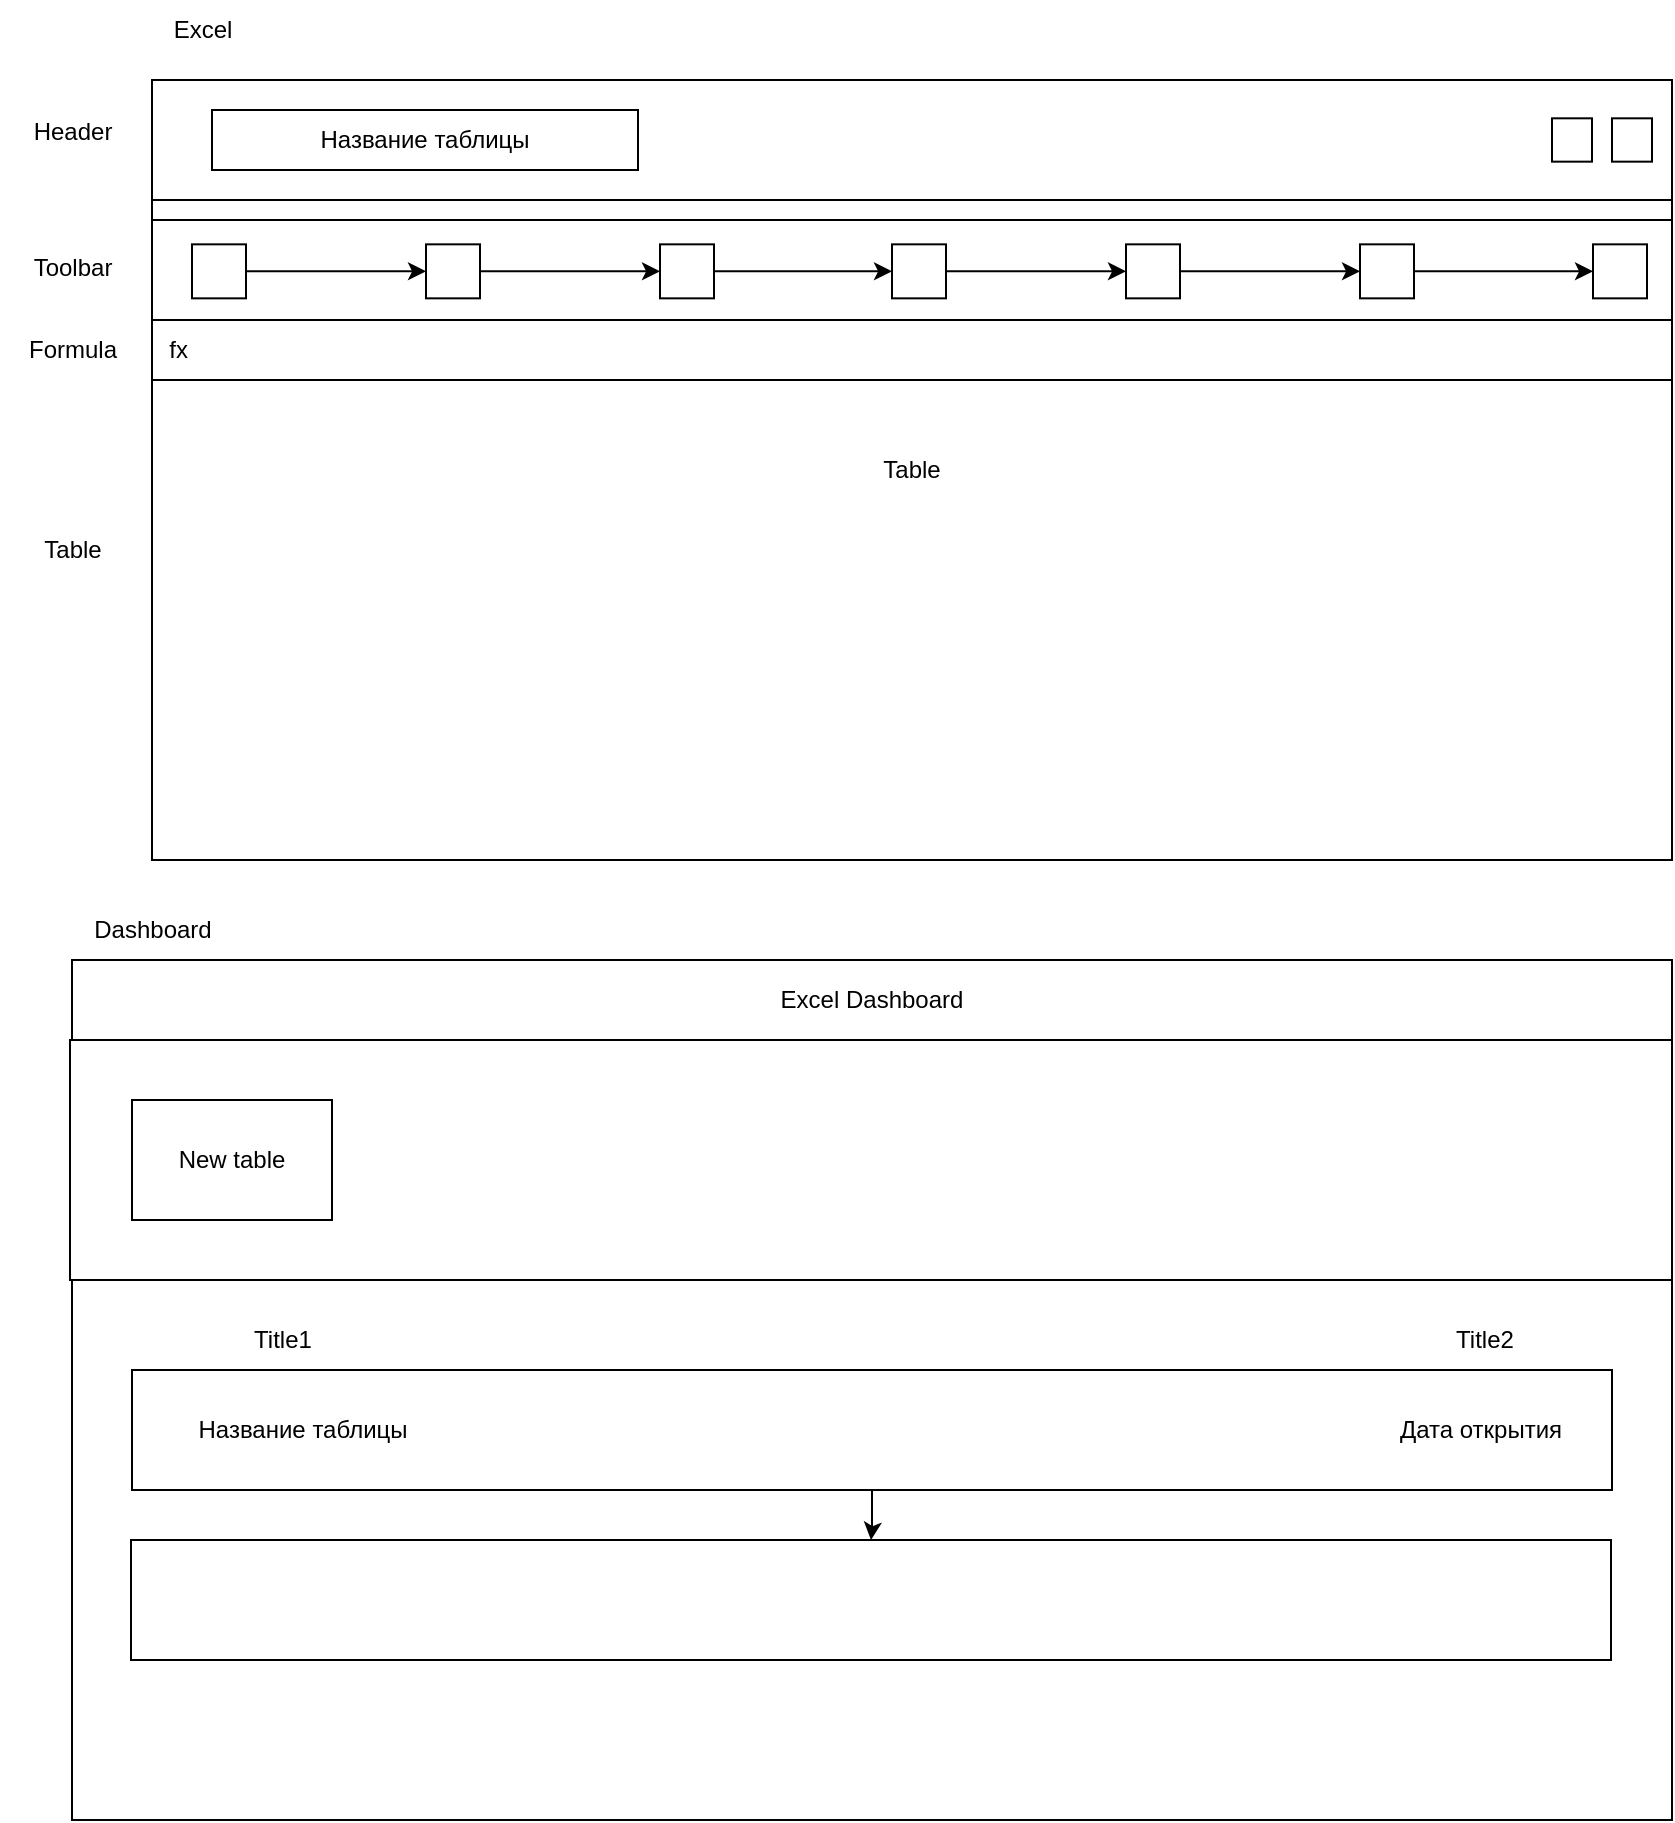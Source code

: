 <mxfile version="21.5.0" type="github">
  <diagram name="Page-1" id="3Yuv9yb2kM-hFNha4DaG">
    <mxGraphModel dx="1221" dy="761" grid="1" gridSize="10" guides="1" tooltips="1" connect="1" arrows="1" fold="1" page="1" pageScale="1" pageWidth="850" pageHeight="1100" math="0" shadow="0">
      <root>
        <mxCell id="0" />
        <mxCell id="1" parent="0" />
        <mxCell id="VOK1NFwAx-w3stOb5fsd-1" value="" style="rounded=0;whiteSpace=wrap;html=1;" vertex="1" parent="1">
          <mxGeometry x="360" y="370" width="120" height="60" as="geometry" />
        </mxCell>
        <mxCell id="VOK1NFwAx-w3stOb5fsd-2" value="Table" style="rounded=0;whiteSpace=wrap;html=1;" vertex="1" parent="1">
          <mxGeometry x="80" y="80" width="760" height="390" as="geometry" />
        </mxCell>
        <mxCell id="VOK1NFwAx-w3stOb5fsd-3" value="" style="rounded=0;whiteSpace=wrap;html=1;" vertex="1" parent="1">
          <mxGeometry x="80" y="80" width="760" height="60" as="geometry" />
        </mxCell>
        <mxCell id="VOK1NFwAx-w3stOb5fsd-4" value="&lt;div&gt;Excel&lt;/div&gt;" style="text;html=1;align=center;verticalAlign=middle;resizable=0;points=[];autosize=1;strokeColor=none;fillColor=none;" vertex="1" parent="1">
          <mxGeometry x="80" y="40" width="50" height="30" as="geometry" />
        </mxCell>
        <mxCell id="VOK1NFwAx-w3stOb5fsd-5" value="" style="rounded=0;whiteSpace=wrap;html=1;" vertex="1" parent="1">
          <mxGeometry x="810" y="99.16" width="20" height="21.67" as="geometry" />
        </mxCell>
        <mxCell id="VOK1NFwAx-w3stOb5fsd-6" value="Название таблицы" style="rounded=0;whiteSpace=wrap;html=1;" vertex="1" parent="1">
          <mxGeometry x="110" y="95" width="213" height="30" as="geometry" />
        </mxCell>
        <mxCell id="VOK1NFwAx-w3stOb5fsd-7" value="" style="rounded=0;whiteSpace=wrap;html=1;" vertex="1" parent="1">
          <mxGeometry x="780" y="99.16" width="20" height="21.67" as="geometry" />
        </mxCell>
        <mxCell id="VOK1NFwAx-w3stOb5fsd-9" value="" style="rounded=0;whiteSpace=wrap;html=1;" vertex="1" parent="1">
          <mxGeometry x="80" y="150" width="760" height="50" as="geometry" />
        </mxCell>
        <mxCell id="VOK1NFwAx-w3stOb5fsd-18" value="" style="edgeStyle=orthogonalEdgeStyle;rounded=0;orthogonalLoop=1;jettySize=auto;html=1;" edge="1" parent="1" source="VOK1NFwAx-w3stOb5fsd-15" target="VOK1NFwAx-w3stOb5fsd-17">
          <mxGeometry relative="1" as="geometry" />
        </mxCell>
        <mxCell id="VOK1NFwAx-w3stOb5fsd-15" value="" style="rounded=0;whiteSpace=wrap;html=1;" vertex="1" parent="1">
          <mxGeometry x="100" y="162.17" width="27" height="27" as="geometry" />
        </mxCell>
        <mxCell id="VOK1NFwAx-w3stOb5fsd-20" value="" style="edgeStyle=orthogonalEdgeStyle;rounded=0;orthogonalLoop=1;jettySize=auto;html=1;" edge="1" parent="1" source="VOK1NFwAx-w3stOb5fsd-17" target="VOK1NFwAx-w3stOb5fsd-19">
          <mxGeometry relative="1" as="geometry" />
        </mxCell>
        <mxCell id="VOK1NFwAx-w3stOb5fsd-17" value="" style="rounded=0;whiteSpace=wrap;html=1;" vertex="1" parent="1">
          <mxGeometry x="217" y="162.17" width="27" height="27" as="geometry" />
        </mxCell>
        <mxCell id="VOK1NFwAx-w3stOb5fsd-22" value="" style="edgeStyle=orthogonalEdgeStyle;rounded=0;orthogonalLoop=1;jettySize=auto;html=1;" edge="1" parent="1" source="VOK1NFwAx-w3stOb5fsd-19" target="VOK1NFwAx-w3stOb5fsd-21">
          <mxGeometry relative="1" as="geometry" />
        </mxCell>
        <mxCell id="VOK1NFwAx-w3stOb5fsd-19" value="" style="rounded=0;whiteSpace=wrap;html=1;" vertex="1" parent="1">
          <mxGeometry x="334" y="162.17" width="27" height="27" as="geometry" />
        </mxCell>
        <mxCell id="VOK1NFwAx-w3stOb5fsd-24" value="" style="edgeStyle=orthogonalEdgeStyle;rounded=0;orthogonalLoop=1;jettySize=auto;html=1;" edge="1" parent="1" source="VOK1NFwAx-w3stOb5fsd-21" target="VOK1NFwAx-w3stOb5fsd-23">
          <mxGeometry relative="1" as="geometry" />
        </mxCell>
        <mxCell id="VOK1NFwAx-w3stOb5fsd-21" value="" style="rounded=0;whiteSpace=wrap;html=1;" vertex="1" parent="1">
          <mxGeometry x="450" y="162.17" width="27" height="27" as="geometry" />
        </mxCell>
        <mxCell id="VOK1NFwAx-w3stOb5fsd-26" value="" style="edgeStyle=orthogonalEdgeStyle;rounded=0;orthogonalLoop=1;jettySize=auto;html=1;" edge="1" parent="1" source="VOK1NFwAx-w3stOb5fsd-23" target="VOK1NFwAx-w3stOb5fsd-25">
          <mxGeometry relative="1" as="geometry" />
        </mxCell>
        <mxCell id="VOK1NFwAx-w3stOb5fsd-23" value="" style="rounded=0;whiteSpace=wrap;html=1;" vertex="1" parent="1">
          <mxGeometry x="567" y="162.17" width="27" height="27" as="geometry" />
        </mxCell>
        <mxCell id="VOK1NFwAx-w3stOb5fsd-28" value="" style="edgeStyle=orthogonalEdgeStyle;rounded=0;orthogonalLoop=1;jettySize=auto;html=1;" edge="1" parent="1" source="VOK1NFwAx-w3stOb5fsd-25" target="VOK1NFwAx-w3stOb5fsd-27">
          <mxGeometry relative="1" as="geometry" />
        </mxCell>
        <mxCell id="VOK1NFwAx-w3stOb5fsd-25" value="" style="rounded=0;whiteSpace=wrap;html=1;" vertex="1" parent="1">
          <mxGeometry x="684" y="162.17" width="27" height="27" as="geometry" />
        </mxCell>
        <mxCell id="VOK1NFwAx-w3stOb5fsd-27" value="" style="rounded=0;whiteSpace=wrap;html=1;" vertex="1" parent="1">
          <mxGeometry x="800.5" y="162.17" width="27" height="27" as="geometry" />
        </mxCell>
        <mxCell id="VOK1NFwAx-w3stOb5fsd-29" value="&lt;div align=&quot;left&quot;&gt;&amp;nbsp; fx&lt;/div&gt;" style="rounded=0;whiteSpace=wrap;html=1;align=left;" vertex="1" parent="1">
          <mxGeometry x="80" y="200" width="760" height="30" as="geometry" />
        </mxCell>
        <mxCell id="VOK1NFwAx-w3stOb5fsd-30" value="" style="rounded=0;whiteSpace=wrap;html=1;" vertex="1" parent="1">
          <mxGeometry x="40" y="520" width="800" height="430" as="geometry" />
        </mxCell>
        <mxCell id="VOK1NFwAx-w3stOb5fsd-31" value="&lt;div&gt;Dashboard&lt;/div&gt;" style="text;html=1;align=center;verticalAlign=middle;resizable=0;points=[];autosize=1;strokeColor=none;fillColor=none;" vertex="1" parent="1">
          <mxGeometry x="40" y="490" width="80" height="30" as="geometry" />
        </mxCell>
        <mxCell id="VOK1NFwAx-w3stOb5fsd-32" value="Excel Dashboard" style="rounded=0;whiteSpace=wrap;html=1;" vertex="1" parent="1">
          <mxGeometry x="40" y="520" width="800" height="40" as="geometry" />
        </mxCell>
        <mxCell id="VOK1NFwAx-w3stOb5fsd-34" value="" style="rounded=0;whiteSpace=wrap;html=1;" vertex="1" parent="1">
          <mxGeometry x="39" y="560" width="801" height="120" as="geometry" />
        </mxCell>
        <mxCell id="VOK1NFwAx-w3stOb5fsd-35" value="New table" style="rounded=0;whiteSpace=wrap;html=1;" vertex="1" parent="1">
          <mxGeometry x="70" y="590" width="100" height="60" as="geometry" />
        </mxCell>
        <mxCell id="VOK1NFwAx-w3stOb5fsd-43" value="" style="edgeStyle=orthogonalEdgeStyle;rounded=0;orthogonalLoop=1;jettySize=auto;html=1;" edge="1" parent="1" source="VOK1NFwAx-w3stOb5fsd-36" target="VOK1NFwAx-w3stOb5fsd-42">
          <mxGeometry relative="1" as="geometry" />
        </mxCell>
        <mxCell id="VOK1NFwAx-w3stOb5fsd-36" value="" style="rounded=0;whiteSpace=wrap;html=1;" vertex="1" parent="1">
          <mxGeometry x="70" y="725" width="740" height="60" as="geometry" />
        </mxCell>
        <mxCell id="VOK1NFwAx-w3stOb5fsd-38" value="&lt;div&gt;Дата открытия&lt;/div&gt;" style="text;html=1;align=center;verticalAlign=middle;resizable=0;points=[];autosize=1;strokeColor=none;fillColor=none;" vertex="1" parent="1">
          <mxGeometry x="693.5" y="740" width="100" height="30" as="geometry" />
        </mxCell>
        <mxCell id="VOK1NFwAx-w3stOb5fsd-39" value="Название таблицы" style="text;html=1;align=center;verticalAlign=middle;resizable=0;points=[];autosize=1;strokeColor=none;fillColor=none;" vertex="1" parent="1">
          <mxGeometry x="90" y="740" width="130" height="30" as="geometry" />
        </mxCell>
        <mxCell id="VOK1NFwAx-w3stOb5fsd-40" value="Title1" style="text;html=1;align=center;verticalAlign=middle;resizable=0;points=[];autosize=1;strokeColor=none;fillColor=none;" vertex="1" parent="1">
          <mxGeometry x="120" y="695" width="50" height="30" as="geometry" />
        </mxCell>
        <mxCell id="VOK1NFwAx-w3stOb5fsd-41" value="Title2" style="text;html=1;align=center;verticalAlign=middle;resizable=0;points=[];autosize=1;strokeColor=none;fillColor=none;" vertex="1" parent="1">
          <mxGeometry x="720.5" y="695" width="50" height="30" as="geometry" />
        </mxCell>
        <mxCell id="VOK1NFwAx-w3stOb5fsd-42" value="" style="rounded=0;whiteSpace=wrap;html=1;" vertex="1" parent="1">
          <mxGeometry x="69.5" y="810" width="740" height="60" as="geometry" />
        </mxCell>
        <mxCell id="VOK1NFwAx-w3stOb5fsd-44" value="Header" style="text;html=1;align=center;verticalAlign=middle;resizable=0;points=[];autosize=1;strokeColor=none;fillColor=none;" vertex="1" parent="1">
          <mxGeometry x="10" y="90.83" width="60" height="30" as="geometry" />
        </mxCell>
        <mxCell id="VOK1NFwAx-w3stOb5fsd-45" value="Toolbar" style="text;html=1;align=center;verticalAlign=middle;resizable=0;points=[];autosize=1;strokeColor=none;fillColor=none;" vertex="1" parent="1">
          <mxGeometry x="9.5" y="159.17" width="60" height="30" as="geometry" />
        </mxCell>
        <mxCell id="VOK1NFwAx-w3stOb5fsd-46" value="Formula" style="text;html=1;align=center;verticalAlign=middle;resizable=0;points=[];autosize=1;strokeColor=none;fillColor=none;" vertex="1" parent="1">
          <mxGeometry x="4.5" y="200" width="70" height="30" as="geometry" />
        </mxCell>
        <mxCell id="VOK1NFwAx-w3stOb5fsd-47" value="Table" style="text;html=1;align=center;verticalAlign=middle;resizable=0;points=[];autosize=1;strokeColor=none;fillColor=none;" vertex="1" parent="1">
          <mxGeometry x="15" y="300" width="50" height="30" as="geometry" />
        </mxCell>
      </root>
    </mxGraphModel>
  </diagram>
</mxfile>
